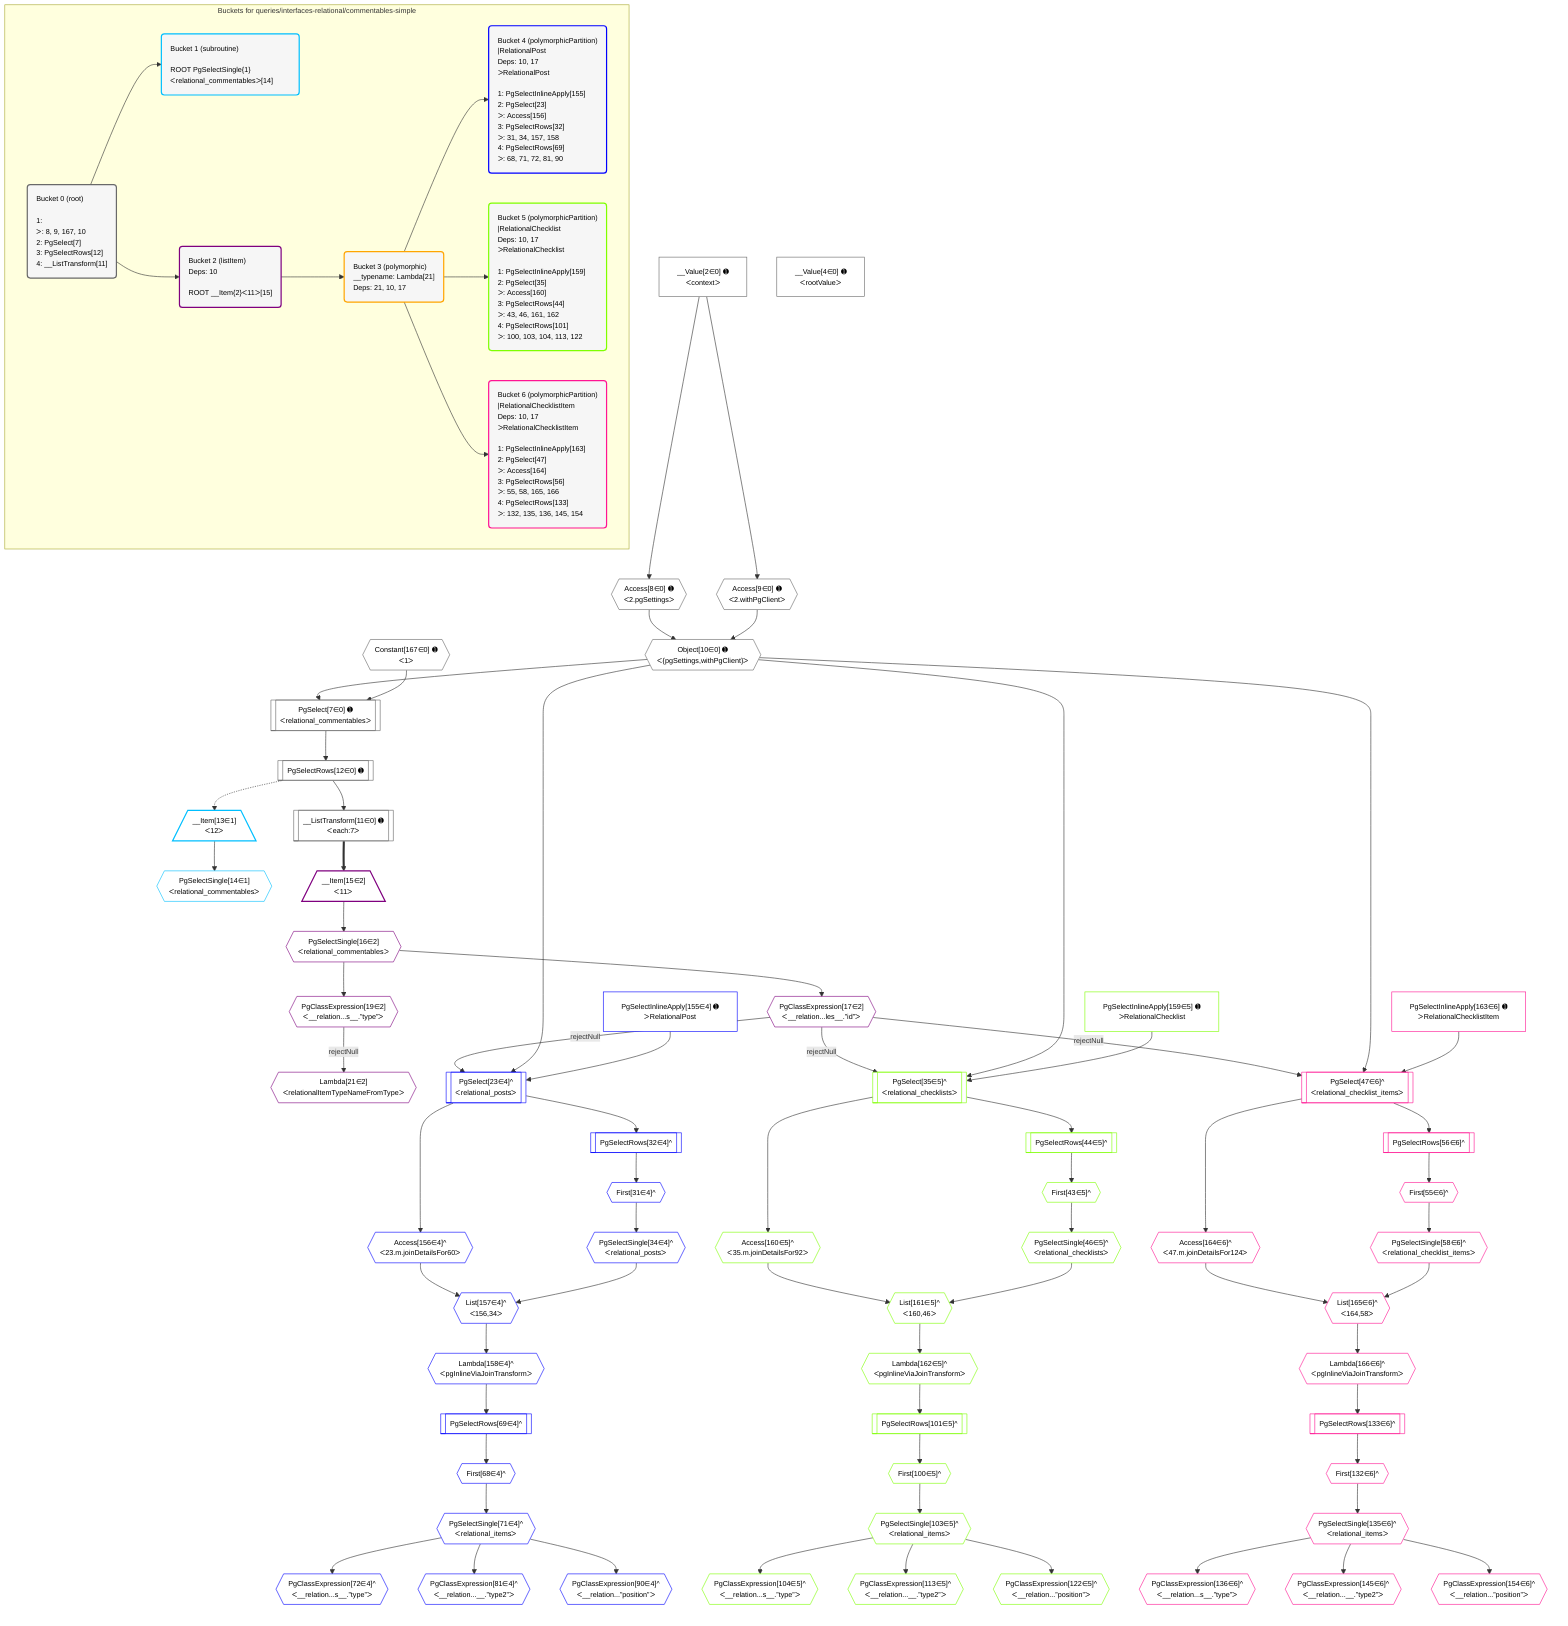 %%{init: {'themeVariables': { 'fontSize': '12px'}}}%%
graph TD
    classDef path fill:#eee,stroke:#000,color:#000
    classDef plan fill:#fff,stroke-width:1px,color:#000
    classDef itemplan fill:#fff,stroke-width:2px,color:#000
    classDef unbatchedplan fill:#dff,stroke-width:1px,color:#000
    classDef sideeffectplan fill:#fcc,stroke-width:2px,color:#000
    classDef bucket fill:#f6f6f6,color:#000,stroke-width:2px,text-align:left

    subgraph "Buckets for queries/interfaces-relational/commentables-simple"
    Bucket0("Bucket 0 (root)<br /><br />1: <br />ᐳ: 8, 9, 167, 10<br />2: PgSelect[7]<br />3: PgSelectRows[12]<br />4: __ListTransform[11]"):::bucket
    Bucket1("Bucket 1 (subroutine)<br /><br />ROOT PgSelectSingle{1}ᐸrelational_commentablesᐳ[14]"):::bucket
    Bucket2("Bucket 2 (listItem)<br />Deps: 10<br /><br />ROOT __Item{2}ᐸ11ᐳ[15]"):::bucket
    Bucket3("Bucket 3 (polymorphic)<br />__typename: Lambda[21]<br />Deps: 21, 10, 17"):::bucket
    Bucket4("Bucket 4 (polymorphicPartition)<br />|RelationalPost<br />Deps: 10, 17<br />ᐳRelationalPost<br /><br />1: PgSelectInlineApply[155]<br />2: PgSelect[23]<br />ᐳ: Access[156]<br />3: PgSelectRows[32]<br />ᐳ: 31, 34, 157, 158<br />4: PgSelectRows[69]<br />ᐳ: 68, 71, 72, 81, 90"):::bucket
    Bucket5("Bucket 5 (polymorphicPartition)<br />|RelationalChecklist<br />Deps: 10, 17<br />ᐳRelationalChecklist<br /><br />1: PgSelectInlineApply[159]<br />2: PgSelect[35]<br />ᐳ: Access[160]<br />3: PgSelectRows[44]<br />ᐳ: 43, 46, 161, 162<br />4: PgSelectRows[101]<br />ᐳ: 100, 103, 104, 113, 122"):::bucket
    Bucket6("Bucket 6 (polymorphicPartition)<br />|RelationalChecklistItem<br />Deps: 10, 17<br />ᐳRelationalChecklistItem<br /><br />1: PgSelectInlineApply[163]<br />2: PgSelect[47]<br />ᐳ: Access[164]<br />3: PgSelectRows[56]<br />ᐳ: 55, 58, 165, 166<br />4: PgSelectRows[133]<br />ᐳ: 132, 135, 136, 145, 154"):::bucket
    end
    Bucket0 --> Bucket1 & Bucket2
    Bucket2 --> Bucket3
    Bucket3 --> Bucket4 & Bucket5 & Bucket6

    %% plan dependencies
    PgSelect7[["PgSelect[7∈0] ➊<br />ᐸrelational_commentablesᐳ"]]:::plan
    Object10{{"Object[10∈0] ➊<br />ᐸ{pgSettings,withPgClient}ᐳ"}}:::plan
    Constant167{{"Constant[167∈0] ➊<br />ᐸ1ᐳ"}}:::plan
    Object10 & Constant167 --> PgSelect7
    Access8{{"Access[8∈0] ➊<br />ᐸ2.pgSettingsᐳ"}}:::plan
    Access9{{"Access[9∈0] ➊<br />ᐸ2.withPgClientᐳ"}}:::plan
    Access8 & Access9 --> Object10
    __Value2["__Value[2∈0] ➊<br />ᐸcontextᐳ"]:::plan
    __Value2 --> Access8
    __Value2 --> Access9
    __ListTransform11[["__ListTransform[11∈0] ➊<br />ᐸeach:7ᐳ"]]:::plan
    PgSelectRows12[["PgSelectRows[12∈0] ➊"]]:::plan
    PgSelectRows12 --> __ListTransform11
    PgSelect7 --> PgSelectRows12
    __Value4["__Value[4∈0] ➊<br />ᐸrootValueᐳ"]:::plan
    __Item13[/"__Item[13∈1]<br />ᐸ12ᐳ"\]:::itemplan
    PgSelectRows12 -.-> __Item13
    PgSelectSingle14{{"PgSelectSingle[14∈1]<br />ᐸrelational_commentablesᐳ"}}:::plan
    __Item13 --> PgSelectSingle14
    __Item15[/"__Item[15∈2]<br />ᐸ11ᐳ"\]:::itemplan
    __ListTransform11 ==> __Item15
    PgSelectSingle16{{"PgSelectSingle[16∈2]<br />ᐸrelational_commentablesᐳ"}}:::plan
    __Item15 --> PgSelectSingle16
    PgClassExpression17{{"PgClassExpression[17∈2]<br />ᐸ__relation...les__.”id”ᐳ"}}:::plan
    PgSelectSingle16 --> PgClassExpression17
    PgClassExpression19{{"PgClassExpression[19∈2]<br />ᐸ__relation...s__.”type”ᐳ"}}:::plan
    PgSelectSingle16 --> PgClassExpression19
    Lambda21{{"Lambda[21∈2]<br />ᐸrelationalItemTypeNameFromTypeᐳ"}}:::plan
    PgClassExpression19 -->|rejectNull| Lambda21
    PgSelect23[["PgSelect[23∈4]^<br />ᐸrelational_postsᐳ"]]:::plan
    PgSelectInlineApply155["PgSelectInlineApply[155∈4] ➊<br />ᐳRelationalPost"]:::plan
    PgClassExpression17 -->|rejectNull| PgSelect23
    Object10 & PgSelectInlineApply155 --> PgSelect23
    List157{{"List[157∈4]^<br />ᐸ156,34ᐳ"}}:::plan
    Access156{{"Access[156∈4]^<br />ᐸ23.m.joinDetailsFor60ᐳ"}}:::plan
    PgSelectSingle34{{"PgSelectSingle[34∈4]^<br />ᐸrelational_postsᐳ"}}:::plan
    Access156 & PgSelectSingle34 --> List157
    First31{{"First[31∈4]^"}}:::plan
    PgSelectRows32[["PgSelectRows[32∈4]^"]]:::plan
    PgSelectRows32 --> First31
    PgSelect23 --> PgSelectRows32
    First31 --> PgSelectSingle34
    First68{{"First[68∈4]^"}}:::plan
    PgSelectRows69[["PgSelectRows[69∈4]^"]]:::plan
    PgSelectRows69 --> First68
    Lambda158{{"Lambda[158∈4]^<br />ᐸpgInlineViaJoinTransformᐳ"}}:::plan
    Lambda158 --> PgSelectRows69
    PgSelectSingle71{{"PgSelectSingle[71∈4]^<br />ᐸrelational_itemsᐳ"}}:::plan
    First68 --> PgSelectSingle71
    PgClassExpression72{{"PgClassExpression[72∈4]^<br />ᐸ__relation...s__.”type”ᐳ"}}:::plan
    PgSelectSingle71 --> PgClassExpression72
    PgClassExpression81{{"PgClassExpression[81∈4]^<br />ᐸ__relation...__.”type2”ᐳ"}}:::plan
    PgSelectSingle71 --> PgClassExpression81
    PgClassExpression90{{"PgClassExpression[90∈4]^<br />ᐸ__relation...”position”ᐳ"}}:::plan
    PgSelectSingle71 --> PgClassExpression90
    PgSelect23 --> Access156
    List157 --> Lambda158
    PgSelect35[["PgSelect[35∈5]^<br />ᐸrelational_checklistsᐳ"]]:::plan
    PgSelectInlineApply159["PgSelectInlineApply[159∈5] ➊<br />ᐳRelationalChecklist"]:::plan
    PgClassExpression17 -->|rejectNull| PgSelect35
    Object10 & PgSelectInlineApply159 --> PgSelect35
    List161{{"List[161∈5]^<br />ᐸ160,46ᐳ"}}:::plan
    Access160{{"Access[160∈5]^<br />ᐸ35.m.joinDetailsFor92ᐳ"}}:::plan
    PgSelectSingle46{{"PgSelectSingle[46∈5]^<br />ᐸrelational_checklistsᐳ"}}:::plan
    Access160 & PgSelectSingle46 --> List161
    First43{{"First[43∈5]^"}}:::plan
    PgSelectRows44[["PgSelectRows[44∈5]^"]]:::plan
    PgSelectRows44 --> First43
    PgSelect35 --> PgSelectRows44
    First43 --> PgSelectSingle46
    First100{{"First[100∈5]^"}}:::plan
    PgSelectRows101[["PgSelectRows[101∈5]^"]]:::plan
    PgSelectRows101 --> First100
    Lambda162{{"Lambda[162∈5]^<br />ᐸpgInlineViaJoinTransformᐳ"}}:::plan
    Lambda162 --> PgSelectRows101
    PgSelectSingle103{{"PgSelectSingle[103∈5]^<br />ᐸrelational_itemsᐳ"}}:::plan
    First100 --> PgSelectSingle103
    PgClassExpression104{{"PgClassExpression[104∈5]^<br />ᐸ__relation...s__.”type”ᐳ"}}:::plan
    PgSelectSingle103 --> PgClassExpression104
    PgClassExpression113{{"PgClassExpression[113∈5]^<br />ᐸ__relation...__.”type2”ᐳ"}}:::plan
    PgSelectSingle103 --> PgClassExpression113
    PgClassExpression122{{"PgClassExpression[122∈5]^<br />ᐸ__relation...”position”ᐳ"}}:::plan
    PgSelectSingle103 --> PgClassExpression122
    PgSelect35 --> Access160
    List161 --> Lambda162
    PgSelect47[["PgSelect[47∈6]^<br />ᐸrelational_checklist_itemsᐳ"]]:::plan
    PgSelectInlineApply163["PgSelectInlineApply[163∈6] ➊<br />ᐳRelationalChecklistItem"]:::plan
    PgClassExpression17 -->|rejectNull| PgSelect47
    Object10 & PgSelectInlineApply163 --> PgSelect47
    List165{{"List[165∈6]^<br />ᐸ164,58ᐳ"}}:::plan
    Access164{{"Access[164∈6]^<br />ᐸ47.m.joinDetailsFor124ᐳ"}}:::plan
    PgSelectSingle58{{"PgSelectSingle[58∈6]^<br />ᐸrelational_checklist_itemsᐳ"}}:::plan
    Access164 & PgSelectSingle58 --> List165
    First55{{"First[55∈6]^"}}:::plan
    PgSelectRows56[["PgSelectRows[56∈6]^"]]:::plan
    PgSelectRows56 --> First55
    PgSelect47 --> PgSelectRows56
    First55 --> PgSelectSingle58
    First132{{"First[132∈6]^"}}:::plan
    PgSelectRows133[["PgSelectRows[133∈6]^"]]:::plan
    PgSelectRows133 --> First132
    Lambda166{{"Lambda[166∈6]^<br />ᐸpgInlineViaJoinTransformᐳ"}}:::plan
    Lambda166 --> PgSelectRows133
    PgSelectSingle135{{"PgSelectSingle[135∈6]^<br />ᐸrelational_itemsᐳ"}}:::plan
    First132 --> PgSelectSingle135
    PgClassExpression136{{"PgClassExpression[136∈6]^<br />ᐸ__relation...s__.”type”ᐳ"}}:::plan
    PgSelectSingle135 --> PgClassExpression136
    PgClassExpression145{{"PgClassExpression[145∈6]^<br />ᐸ__relation...__.”type2”ᐳ"}}:::plan
    PgSelectSingle135 --> PgClassExpression145
    PgClassExpression154{{"PgClassExpression[154∈6]^<br />ᐸ__relation...”position”ᐳ"}}:::plan
    PgSelectSingle135 --> PgClassExpression154
    PgSelect47 --> Access164
    List165 --> Lambda166

    %% define steps
    classDef bucket0 stroke:#696969
    class Bucket0,__Value2,__Value4,PgSelect7,Access8,Access9,Object10,__ListTransform11,PgSelectRows12,Constant167 bucket0
    classDef bucket1 stroke:#00bfff
    class Bucket1,__Item13,PgSelectSingle14 bucket1
    classDef bucket2 stroke:#7f007f
    class Bucket2,__Item15,PgSelectSingle16,PgClassExpression17,PgClassExpression19,Lambda21 bucket2
    classDef bucket3 stroke:#ffa500
    class Bucket3 bucket3
    classDef bucket4 stroke:#0000ff
    class Bucket4,PgSelect23,First31,PgSelectRows32,PgSelectSingle34,First68,PgSelectRows69,PgSelectSingle71,PgClassExpression72,PgClassExpression81,PgClassExpression90,PgSelectInlineApply155,Access156,List157,Lambda158 bucket4
    classDef bucket5 stroke:#7fff00
    class Bucket5,PgSelect35,First43,PgSelectRows44,PgSelectSingle46,First100,PgSelectRows101,PgSelectSingle103,PgClassExpression104,PgClassExpression113,PgClassExpression122,PgSelectInlineApply159,Access160,List161,Lambda162 bucket5
    classDef bucket6 stroke:#ff1493
    class Bucket6,PgSelect47,First55,PgSelectRows56,PgSelectSingle58,First132,PgSelectRows133,PgSelectSingle135,PgClassExpression136,PgClassExpression145,PgClassExpression154,PgSelectInlineApply163,Access164,List165,Lambda166 bucket6